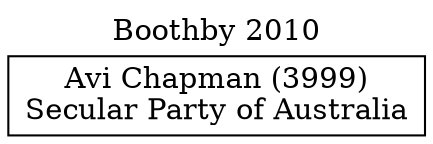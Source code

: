 // House preference flow
digraph "Avi Chapman (3999)_Boothby_2010" {
	graph [label="Boothby 2010" labelloc=t mclimit=10]
	node [shape=box]
	"Avi Chapman (3999)" [label="Avi Chapman (3999)
Secular Party of Australia"]
}
